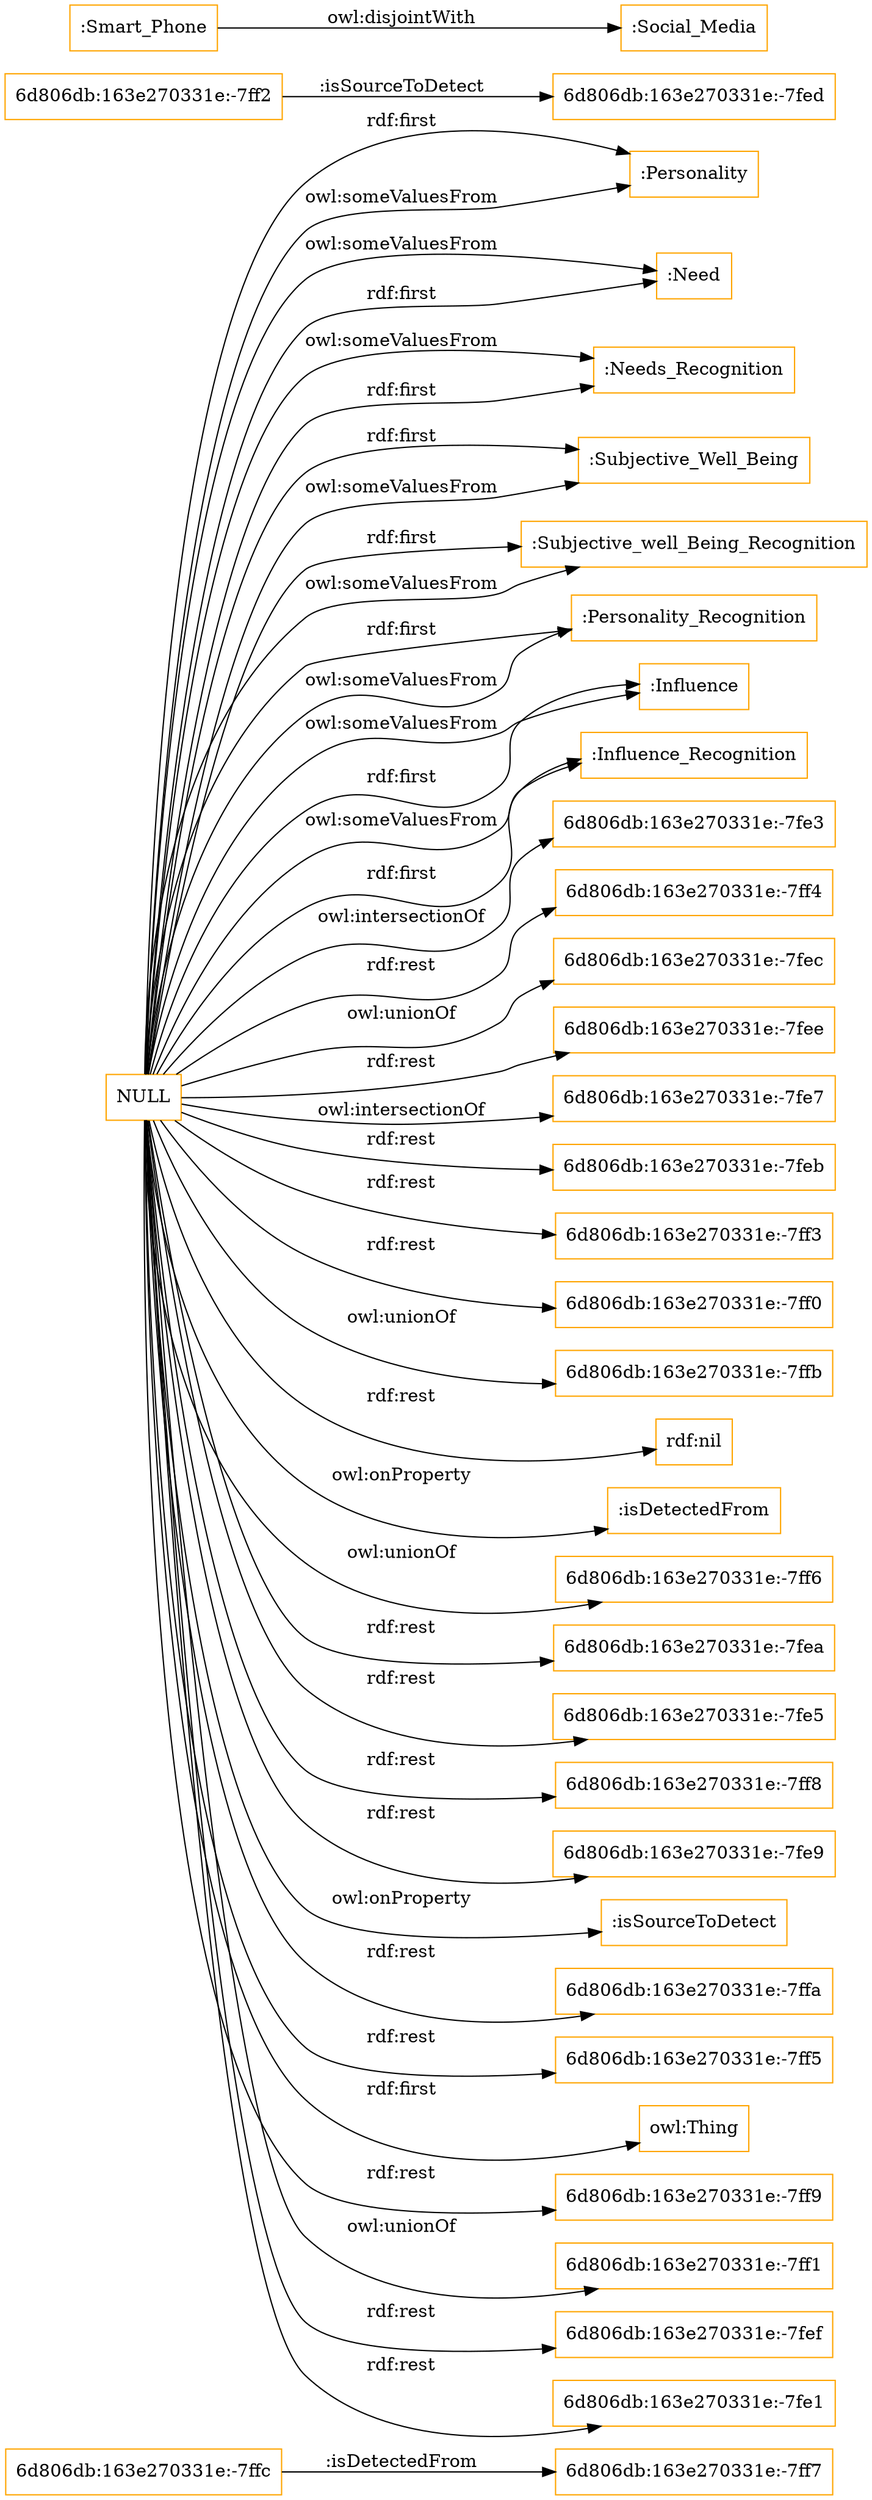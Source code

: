 digraph ar2dtool_diagram { 
rankdir=LR;
size="1501"
node [shape = rectangle, color="orange"]; "6d806db:163e270331e:-7ff7" ":Personality" ":Need" "6d806db:163e270331e:-7ffc" ":Needs_Recognition" ":Subjective_Well_Being" "6d806db:163e270331e:-7ff2" ":Subjective_well_Being_Recognition" ":Personality_Recognition" "6d806db:163e270331e:-7fed" ":Influence" ":Smart_Phone" ":Social_Media" ":Influence_Recognition" ; /*classes style*/
	"NULL" -> "6d806db:163e270331e:-7fe3" [ label = "owl:intersectionOf" ];
	"NULL" -> ":Personality_Recognition" [ label = "rdf:first" ];
	"NULL" -> "6d806db:163e270331e:-7ff4" [ label = "rdf:rest" ];
	"NULL" -> "6d806db:163e270331e:-7fec" [ label = "owl:unionOf" ];
	"NULL" -> ":Personality" [ label = "rdf:first" ];
	"NULL" -> ":Subjective_Well_Being" [ label = "rdf:first" ];
	"NULL" -> "6d806db:163e270331e:-7fee" [ label = "rdf:rest" ];
	"NULL" -> ":Personality_Recognition" [ label = "owl:someValuesFrom" ];
	"NULL" -> ":Need" [ label = "owl:someValuesFrom" ];
	"NULL" -> "6d806db:163e270331e:-7fe7" [ label = "owl:intersectionOf" ];
	"NULL" -> "6d806db:163e270331e:-7feb" [ label = "rdf:rest" ];
	"NULL" -> ":Influence" [ label = "owl:someValuesFrom" ];
	"NULL" -> ":Influence_Recognition" [ label = "owl:someValuesFrom" ];
	"NULL" -> ":Personality" [ label = "owl:someValuesFrom" ];
	"NULL" -> ":Needs_Recognition" [ label = "owl:someValuesFrom" ];
	"NULL" -> "6d806db:163e270331e:-7ff3" [ label = "rdf:rest" ];
	"NULL" -> "6d806db:163e270331e:-7ff0" [ label = "rdf:rest" ];
	"NULL" -> "6d806db:163e270331e:-7ffb" [ label = "owl:unionOf" ];
	"NULL" -> "rdf:nil" [ label = "rdf:rest" ];
	"NULL" -> ":isDetectedFrom" [ label = "owl:onProperty" ];
	"NULL" -> "6d806db:163e270331e:-7ff6" [ label = "owl:unionOf" ];
	"NULL" -> "6d806db:163e270331e:-7fea" [ label = "rdf:rest" ];
	"NULL" -> "6d806db:163e270331e:-7fe5" [ label = "rdf:rest" ];
	"NULL" -> ":Subjective_well_Being_Recognition" [ label = "rdf:first" ];
	"NULL" -> "6d806db:163e270331e:-7ff8" [ label = "rdf:rest" ];
	"NULL" -> "6d806db:163e270331e:-7fe9" [ label = "rdf:rest" ];
	"NULL" -> ":isSourceToDetect" [ label = "owl:onProperty" ];
	"NULL" -> ":Need" [ label = "rdf:first" ];
	"NULL" -> "6d806db:163e270331e:-7ffa" [ label = "rdf:rest" ];
	"NULL" -> "6d806db:163e270331e:-7ff5" [ label = "rdf:rest" ];
	"NULL" -> "owl:Thing" [ label = "rdf:first" ];
	"NULL" -> "6d806db:163e270331e:-7ff9" [ label = "rdf:rest" ];
	"NULL" -> ":Subjective_well_Being_Recognition" [ label = "owl:someValuesFrom" ];
	"NULL" -> "6d806db:163e270331e:-7ff1" [ label = "owl:unionOf" ];
	"NULL" -> "6d806db:163e270331e:-7fef" [ label = "rdf:rest" ];
	"NULL" -> ":Influence" [ label = "rdf:first" ];
	"NULL" -> ":Needs_Recognition" [ label = "rdf:first" ];
	"NULL" -> ":Subjective_Well_Being" [ label = "owl:someValuesFrom" ];
	"NULL" -> "6d806db:163e270331e:-7fe1" [ label = "rdf:rest" ];
	"NULL" -> ":Influence_Recognition" [ label = "rdf:first" ];
	":Smart_Phone" -> ":Social_Media" [ label = "owl:disjointWith" ];
	"6d806db:163e270331e:-7ffc" -> "6d806db:163e270331e:-7ff7" [ label = ":isDetectedFrom" ];
	"6d806db:163e270331e:-7ff2" -> "6d806db:163e270331e:-7fed" [ label = ":isSourceToDetect" ];

}
